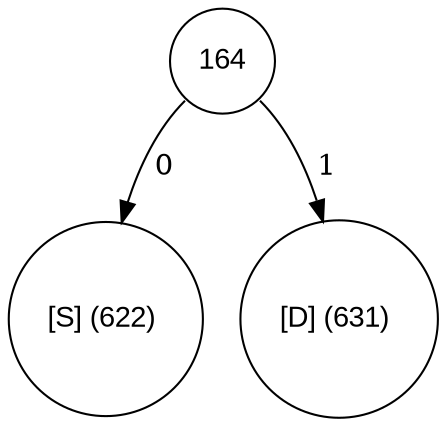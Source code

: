 digraph tree {
	node [fontname="Arial", shape="circle", width=0.5]; 

164:se -> 68 [label = " 1"]; 
68 [label = "[D] (631) "]; 
164:sw -> 83 [label = " 0"]; 
83 [label = "[S] (622) "]; 
}
